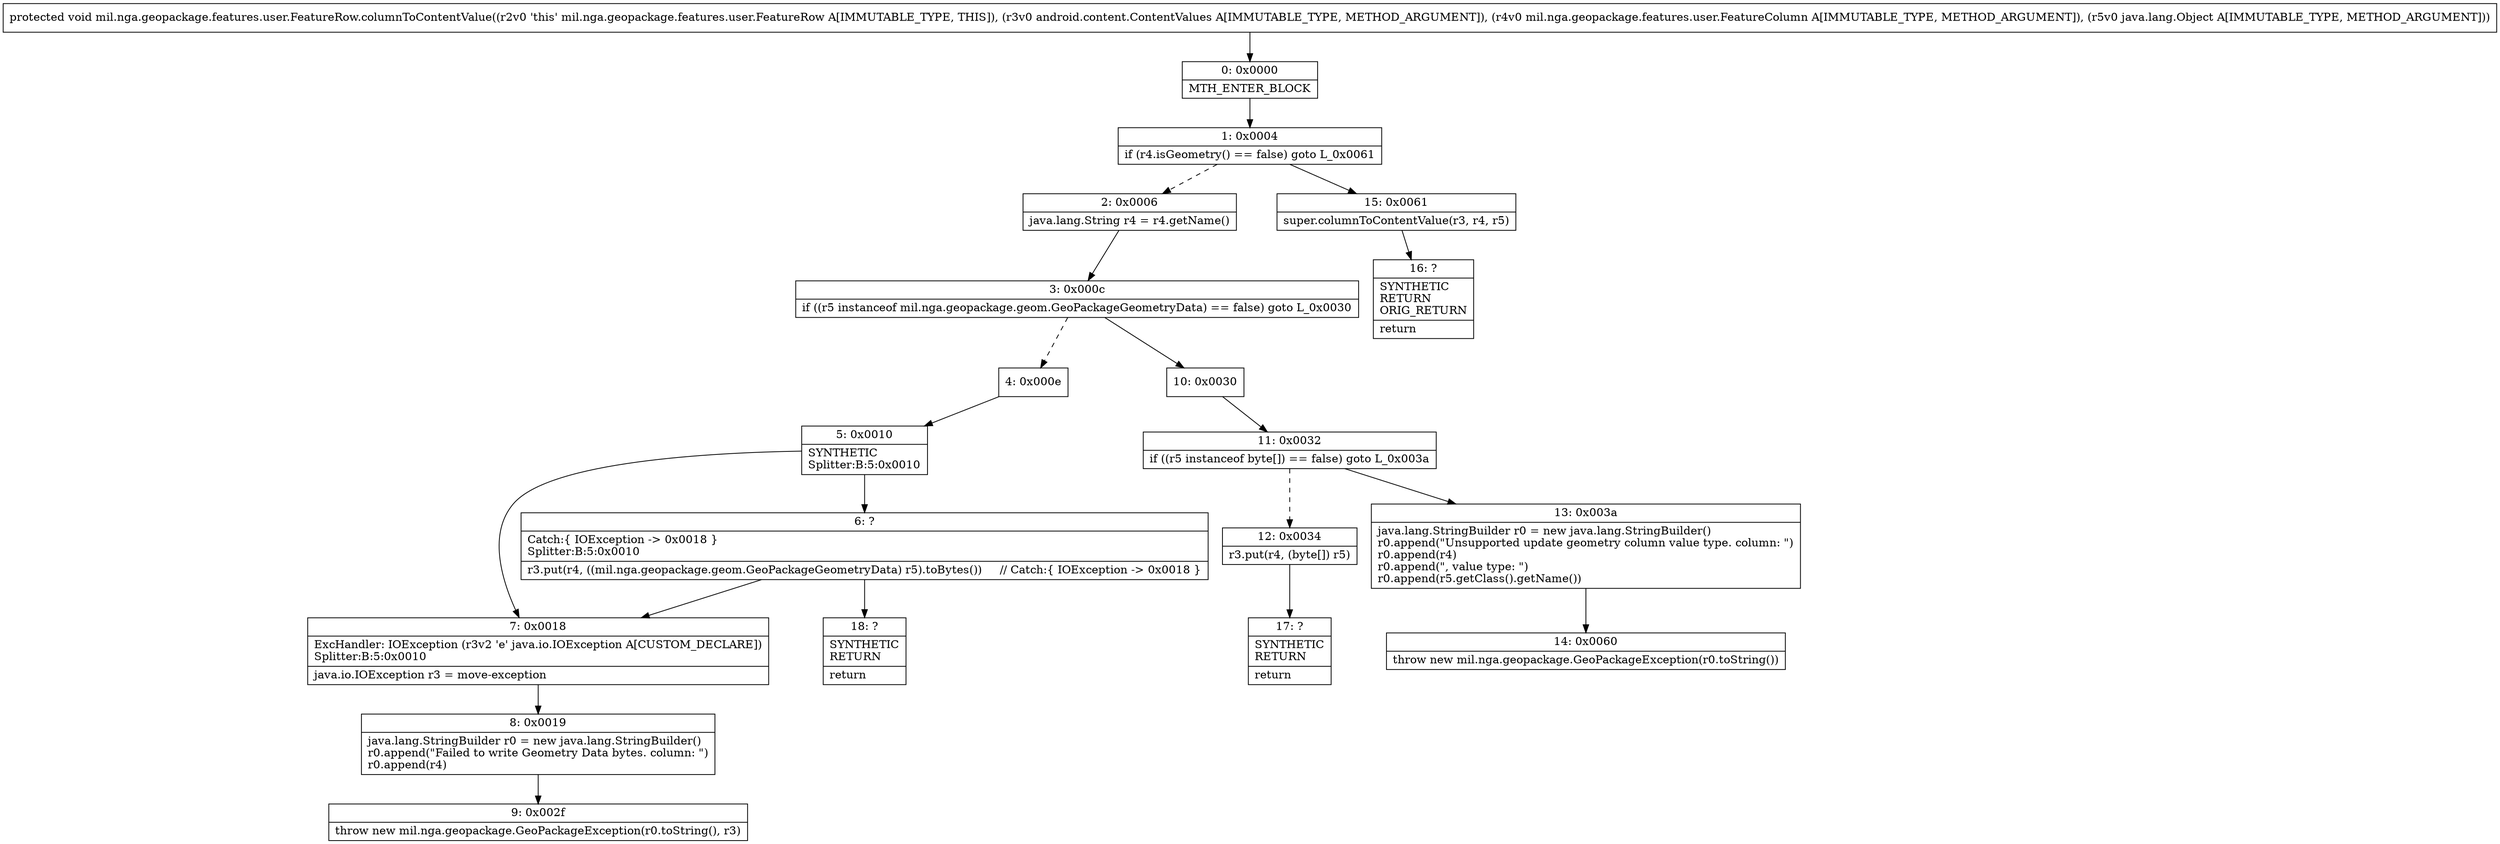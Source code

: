 digraph "CFG formil.nga.geopackage.features.user.FeatureRow.columnToContentValue(Landroid\/content\/ContentValues;Lmil\/nga\/geopackage\/features\/user\/FeatureColumn;Ljava\/lang\/Object;)V" {
Node_0 [shape=record,label="{0\:\ 0x0000|MTH_ENTER_BLOCK\l}"];
Node_1 [shape=record,label="{1\:\ 0x0004|if (r4.isGeometry() == false) goto L_0x0061\l}"];
Node_2 [shape=record,label="{2\:\ 0x0006|java.lang.String r4 = r4.getName()\l}"];
Node_3 [shape=record,label="{3\:\ 0x000c|if ((r5 instanceof mil.nga.geopackage.geom.GeoPackageGeometryData) == false) goto L_0x0030\l}"];
Node_4 [shape=record,label="{4\:\ 0x000e}"];
Node_5 [shape=record,label="{5\:\ 0x0010|SYNTHETIC\lSplitter:B:5:0x0010\l}"];
Node_6 [shape=record,label="{6\:\ ?|Catch:\{ IOException \-\> 0x0018 \}\lSplitter:B:5:0x0010\l|r3.put(r4, ((mil.nga.geopackage.geom.GeoPackageGeometryData) r5).toBytes())     \/\/ Catch:\{ IOException \-\> 0x0018 \}\l}"];
Node_7 [shape=record,label="{7\:\ 0x0018|ExcHandler: IOException (r3v2 'e' java.io.IOException A[CUSTOM_DECLARE])\lSplitter:B:5:0x0010\l|java.io.IOException r3 = move\-exception\l}"];
Node_8 [shape=record,label="{8\:\ 0x0019|java.lang.StringBuilder r0 = new java.lang.StringBuilder()\lr0.append(\"Failed to write Geometry Data bytes. column: \")\lr0.append(r4)\l}"];
Node_9 [shape=record,label="{9\:\ 0x002f|throw new mil.nga.geopackage.GeoPackageException(r0.toString(), r3)\l}"];
Node_10 [shape=record,label="{10\:\ 0x0030}"];
Node_11 [shape=record,label="{11\:\ 0x0032|if ((r5 instanceof byte[]) == false) goto L_0x003a\l}"];
Node_12 [shape=record,label="{12\:\ 0x0034|r3.put(r4, (byte[]) r5)\l}"];
Node_13 [shape=record,label="{13\:\ 0x003a|java.lang.StringBuilder r0 = new java.lang.StringBuilder()\lr0.append(\"Unsupported update geometry column value type. column: \")\lr0.append(r4)\lr0.append(\", value type: \")\lr0.append(r5.getClass().getName())\l}"];
Node_14 [shape=record,label="{14\:\ 0x0060|throw new mil.nga.geopackage.GeoPackageException(r0.toString())\l}"];
Node_15 [shape=record,label="{15\:\ 0x0061|super.columnToContentValue(r3, r4, r5)\l}"];
Node_16 [shape=record,label="{16\:\ ?|SYNTHETIC\lRETURN\lORIG_RETURN\l|return\l}"];
Node_17 [shape=record,label="{17\:\ ?|SYNTHETIC\lRETURN\l|return\l}"];
Node_18 [shape=record,label="{18\:\ ?|SYNTHETIC\lRETURN\l|return\l}"];
MethodNode[shape=record,label="{protected void mil.nga.geopackage.features.user.FeatureRow.columnToContentValue((r2v0 'this' mil.nga.geopackage.features.user.FeatureRow A[IMMUTABLE_TYPE, THIS]), (r3v0 android.content.ContentValues A[IMMUTABLE_TYPE, METHOD_ARGUMENT]), (r4v0 mil.nga.geopackage.features.user.FeatureColumn A[IMMUTABLE_TYPE, METHOD_ARGUMENT]), (r5v0 java.lang.Object A[IMMUTABLE_TYPE, METHOD_ARGUMENT])) }"];
MethodNode -> Node_0;
Node_0 -> Node_1;
Node_1 -> Node_2[style=dashed];
Node_1 -> Node_15;
Node_2 -> Node_3;
Node_3 -> Node_4[style=dashed];
Node_3 -> Node_10;
Node_4 -> Node_5;
Node_5 -> Node_6;
Node_5 -> Node_7;
Node_6 -> Node_7;
Node_6 -> Node_18;
Node_7 -> Node_8;
Node_8 -> Node_9;
Node_10 -> Node_11;
Node_11 -> Node_12[style=dashed];
Node_11 -> Node_13;
Node_12 -> Node_17;
Node_13 -> Node_14;
Node_15 -> Node_16;
}


